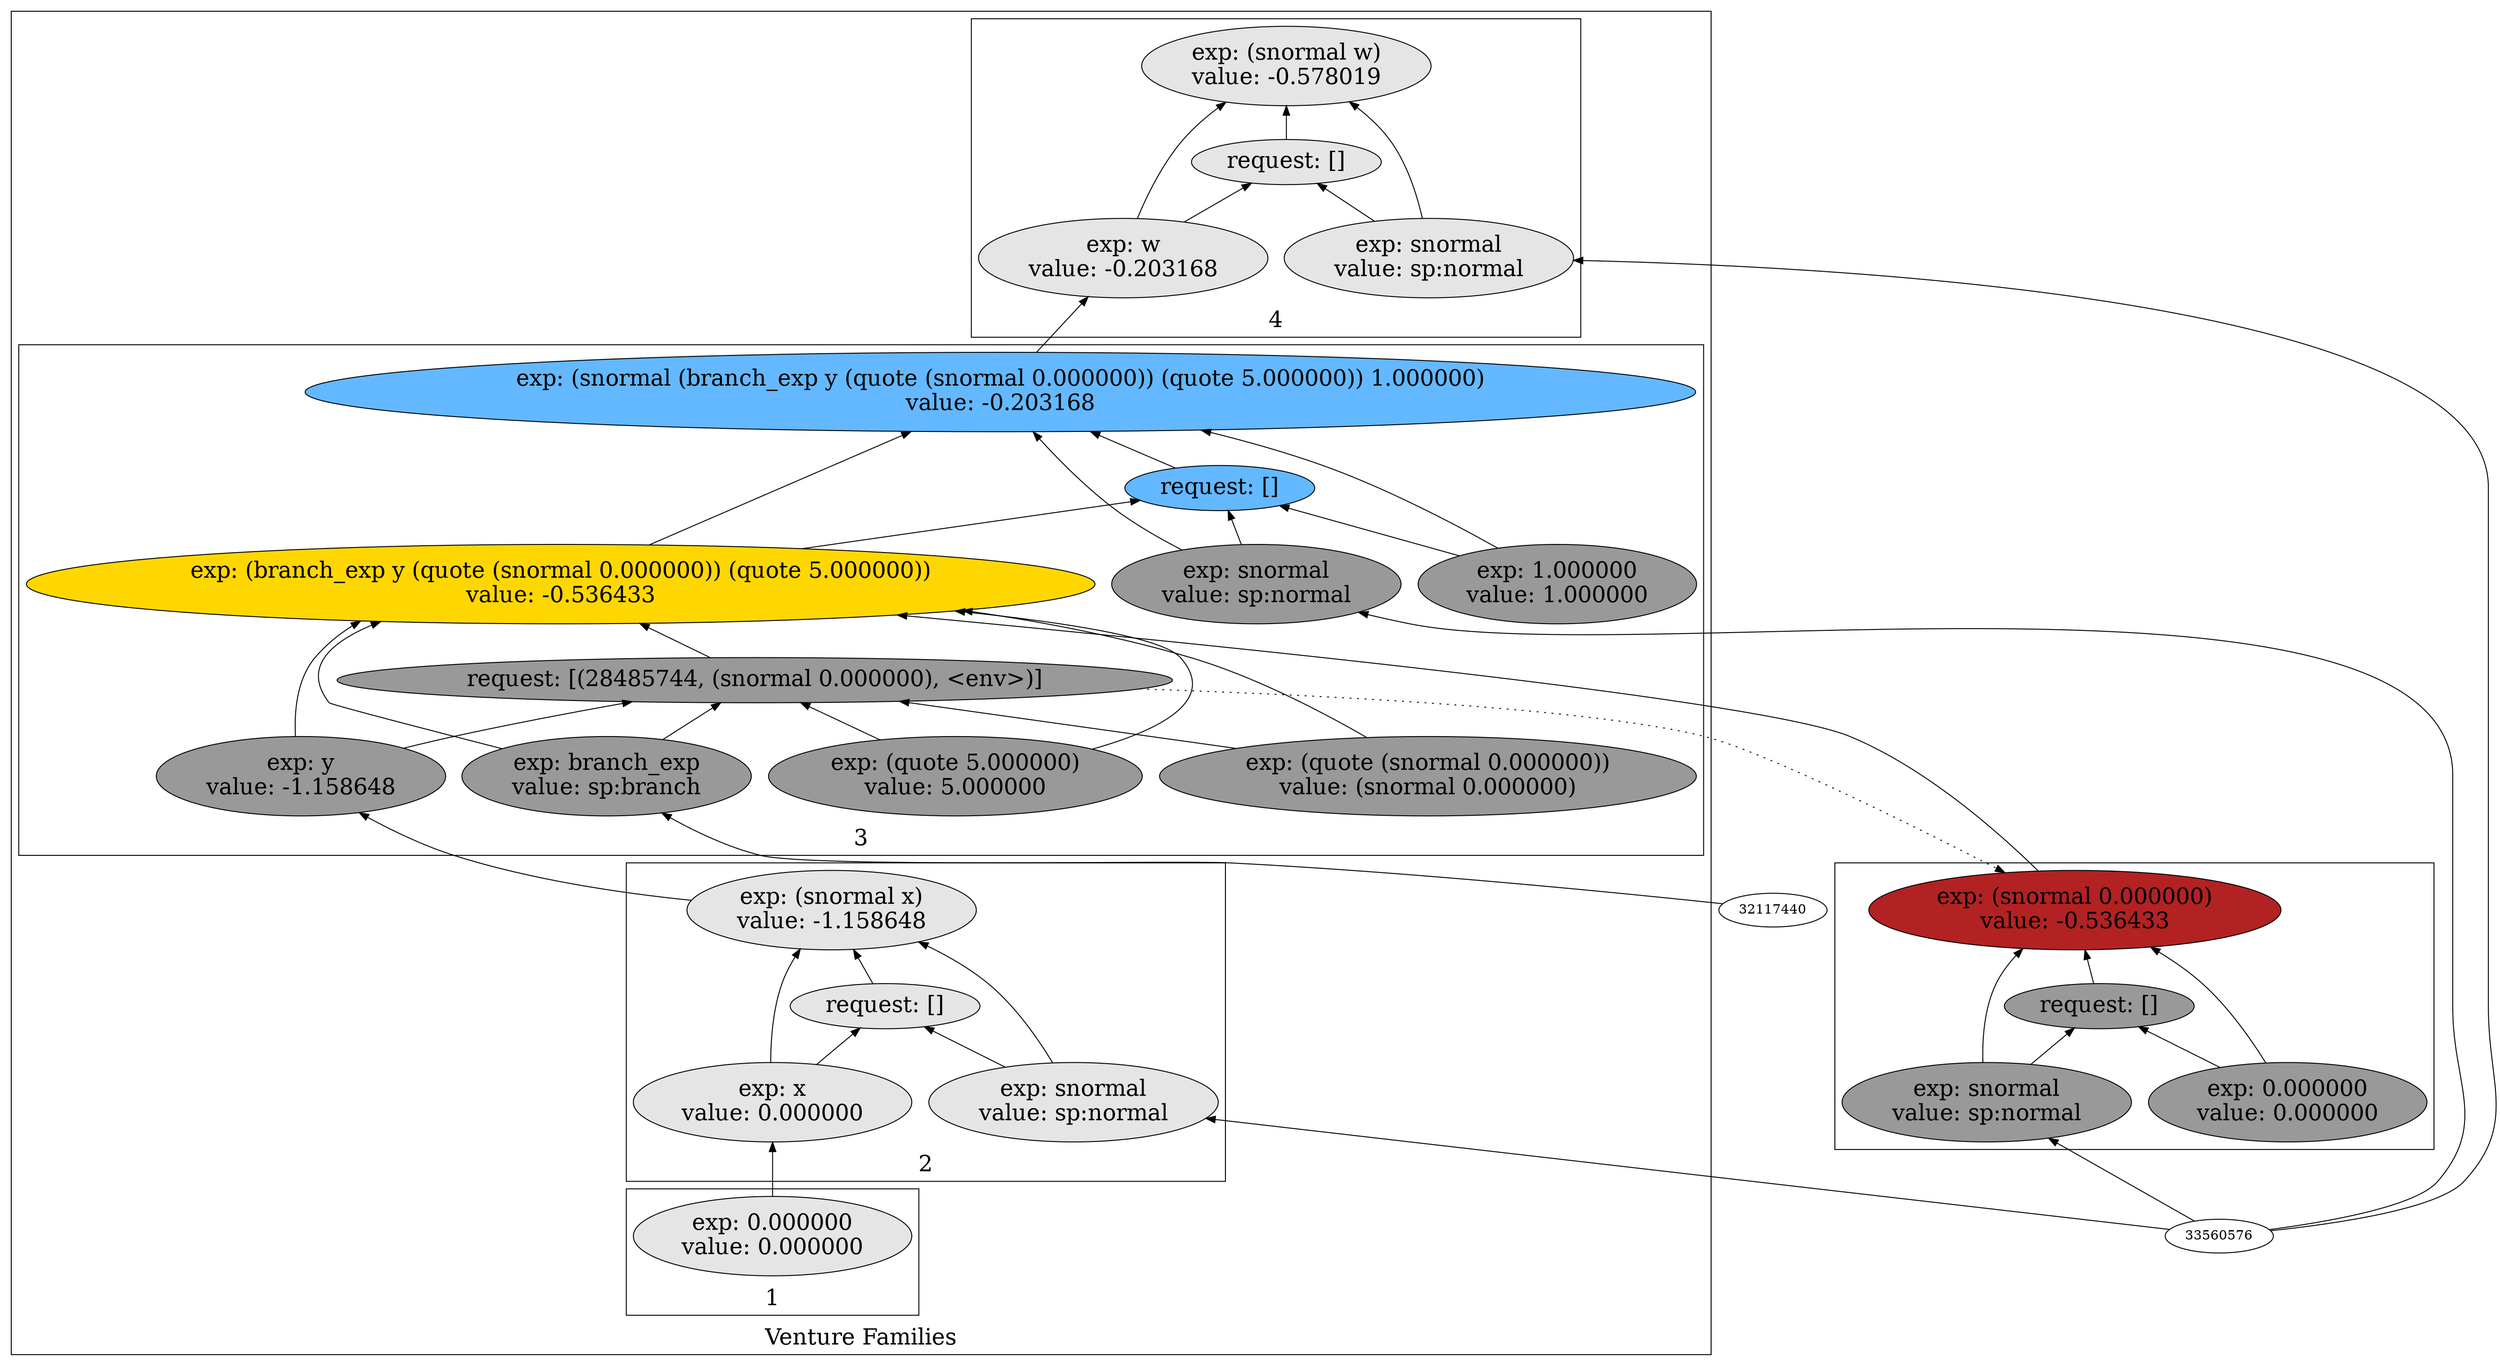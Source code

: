 digraph {
rankdir=BT
fontsize=24
subgraph cluster1 {
label="Venture Families"
subgraph cluster2 {
label="1"
"29359040"["fillcolor"="grey90" "fontsize"="24" "label"="exp: 0.000000\nvalue: 0.000000" "shape"="ellipse" "style"="filled" ]
}

subgraph cluster3 {
label="2"
"30136448"["fillcolor"="grey90" "fontsize"="24" "label"="exp: (snormal x)\nvalue: -1.158648" "shape"="ellipse" "style"="filled" ]
"30137280"["fillcolor"="grey90" "fontsize"="24" "label"="request: []" "shape"="ellipse" "style"="filled" ]
"31805840"["fillcolor"="grey90" "fontsize"="24" "label"="exp: snormal\nvalue: sp:normal" "shape"="ellipse" "style"="filled" ]
"25977504"["fillcolor"="grey90" "fontsize"="24" "label"="exp: x\nvalue: 0.000000" "shape"="ellipse" "style"="filled" ]
}

subgraph cluster4 {
label="3"
"26620336"["fillcolor"="steelblue1" "fontsize"="24" "label"="exp: (snormal (branch_exp y (quote (snormal 0.000000)) (quote 5.000000)) 1.000000)\nvalue: -0.203168" "shape"="ellipse" "style"="filled" ]
"29399760"["fillcolor"="steelblue1" "fontsize"="24" "label"="request: []" "shape"="ellipse" "style"="filled" ]
"26830576"["fillcolor"="grey60" "fontsize"="24" "label"="exp: snormal\nvalue: sp:normal" "shape"="ellipse" "style"="filled" ]
"26358576"["fillcolor"="gold" "fontsize"="24" "label"="exp: (branch_exp y (quote (snormal 0.000000)) (quote 5.000000))\nvalue: -0.536433" "shape"="ellipse" "style"="filled" ]
"28485744"["fillcolor"="grey60" "fontsize"="24" "label"="request: [(28485744, (snormal 0.000000), <env>)]" "shape"="ellipse" "style"="filled" ]
"27825008"["fillcolor"="grey60" "fontsize"="24" "label"="exp: branch_exp\nvalue: sp:branch" "shape"="ellipse" "style"="filled" ]
"26078976"["fillcolor"="grey60" "fontsize"="24" "label"="exp: y\nvalue: -1.158648" "shape"="ellipse" "style"="filled" ]
"25906208"["fillcolor"="grey60" "fontsize"="24" "label"="exp: (quote (snormal 0.000000))\nvalue: (snormal 0.000000)" "shape"="ellipse" "style"="filled" ]
"32104320"["fillcolor"="grey60" "fontsize"="24" "label"="exp: (quote 5.000000)\nvalue: 5.000000" "shape"="ellipse" "style"="filled" ]
"31197024"["fillcolor"="grey60" "fontsize"="24" "label"="exp: 1.000000\nvalue: 1.000000" "shape"="ellipse" "style"="filled" ]
}

subgraph cluster5 {
label="4"
"28401456"["fillcolor"="grey90" "fontsize"="24" "label"="exp: (snormal w)\nvalue: -0.578019" "shape"="ellipse" "style"="filled" ]
"32595744"["fillcolor"="grey90" "fontsize"="24" "label"="request: []" "shape"="ellipse" "style"="filled" ]
"24384944"["fillcolor"="grey90" "fontsize"="24" "label"="exp: snormal\nvalue: sp:normal" "shape"="ellipse" "style"="filled" ]
"23848704"["fillcolor"="grey90" "fontsize"="24" "label"="exp: w\nvalue: -0.203168" "shape"="ellipse" "style"="filled" ]
}

}

subgraph cluster6 {
label=""
"26820352"["fillcolor"="firebrick" "fontsize"="24" "label"="exp: (snormal 0.000000)\nvalue: -0.536433" "shape"="ellipse" "style"="filled" ]
"26343136"["fillcolor"="grey60" "fontsize"="24" "label"="request: []" "shape"="ellipse" "style"="filled" ]
"31366272"["fillcolor"="grey60" "fontsize"="24" "label"="exp: snormal\nvalue: sp:normal" "shape"="ellipse" "style"="filled" ]
"26832768"["fillcolor"="grey60" "fontsize"="24" "label"="exp: 0.000000\nvalue: 0.000000" "shape"="ellipse" "style"="filled" ]
}

"26830576" -> "26620336"["arrowhead"="normal" "color"="black" "constraint"="true" "style"="solid" ]
"26830576" -> "29399760"["arrowhead"="normal" "color"="black" "constraint"="true" "style"="solid" ]
"33560576" -> "26830576"["arrowhead"="normal" "color"="black" "constraint"="true" "style"="solid" ]
"26358576" -> "26620336"["arrowhead"="normal" "color"="black" "constraint"="true" "style"="solid" ]
"26358576" -> "29399760"["arrowhead"="normal" "color"="black" "constraint"="true" "style"="solid" ]
"27825008" -> "26358576"["arrowhead"="normal" "color"="black" "constraint"="true" "style"="solid" ]
"27825008" -> "28485744"["arrowhead"="normal" "color"="black" "constraint"="true" "style"="solid" ]
"32117440" -> "27825008"["arrowhead"="normal" "color"="black" "constraint"="true" "style"="solid" ]
"26078976" -> "26358576"["arrowhead"="normal" "color"="black" "constraint"="true" "style"="solid" ]
"26078976" -> "28485744"["arrowhead"="normal" "color"="black" "constraint"="true" "style"="solid" ]
"30136448" -> "26078976"["arrowhead"="normal" "color"="black" "constraint"="true" "style"="solid" ]
"25906208" -> "26358576"["arrowhead"="normal" "color"="black" "constraint"="true" "style"="solid" ]
"25906208" -> "28485744"["arrowhead"="normal" "color"="black" "constraint"="true" "style"="solid" ]
"32104320" -> "26358576"["arrowhead"="normal" "color"="black" "constraint"="true" "style"="solid" ]
"32104320" -> "28485744"["arrowhead"="normal" "color"="black" "constraint"="true" "style"="solid" ]
"28485744" -> "26358576"["arrowhead"="normal" "color"="black" "constraint"="true" "style"="solid" ]
"26820352" -> "26358576"["arrowhead"="normal" "color"="black" "constraint"="true" "style"="solid" ]
"28485744" -> "26820352"["arrowhead"="normal" "color"="black" "constraint"="false" "style"="dotted" ]
"31197024" -> "26620336"["arrowhead"="normal" "color"="black" "constraint"="true" "style"="solid" ]
"31197024" -> "29399760"["arrowhead"="normal" "color"="black" "constraint"="true" "style"="solid" ]
"29399760" -> "26620336"["arrowhead"="normal" "color"="black" "constraint"="true" "style"="solid" ]
"31366272" -> "26820352"["arrowhead"="normal" "color"="black" "constraint"="true" "style"="solid" ]
"31366272" -> "26343136"["arrowhead"="normal" "color"="black" "constraint"="true" "style"="solid" ]
"33560576" -> "31366272"["arrowhead"="normal" "color"="black" "constraint"="true" "style"="solid" ]
"26832768" -> "26820352"["arrowhead"="normal" "color"="black" "constraint"="true" "style"="solid" ]
"26832768" -> "26343136"["arrowhead"="normal" "color"="black" "constraint"="true" "style"="solid" ]
"26343136" -> "26820352"["arrowhead"="normal" "color"="black" "constraint"="true" "style"="solid" ]
"24384944" -> "28401456"["arrowhead"="normal" "color"="black" "constraint"="true" "style"="solid" ]
"24384944" -> "32595744"["arrowhead"="normal" "color"="black" "constraint"="true" "style"="solid" ]
"33560576" -> "24384944"["arrowhead"="normal" "color"="black" "constraint"="true" "style"="solid" ]
"23848704" -> "28401456"["arrowhead"="normal" "color"="black" "constraint"="true" "style"="solid" ]
"23848704" -> "32595744"["arrowhead"="normal" "color"="black" "constraint"="true" "style"="solid" ]
"26620336" -> "23848704"["arrowhead"="normal" "color"="black" "constraint"="true" "style"="solid" ]
"32595744" -> "28401456"["arrowhead"="normal" "color"="black" "constraint"="true" "style"="solid" ]
"31805840" -> "30136448"["arrowhead"="normal" "color"="black" "constraint"="true" "style"="solid" ]
"31805840" -> "30137280"["arrowhead"="normal" "color"="black" "constraint"="true" "style"="solid" ]
"33560576" -> "31805840"["arrowhead"="normal" "color"="black" "constraint"="true" "style"="solid" ]
"25977504" -> "30136448"["arrowhead"="normal" "color"="black" "constraint"="true" "style"="solid" ]
"25977504" -> "30137280"["arrowhead"="normal" "color"="black" "constraint"="true" "style"="solid" ]
"29359040" -> "25977504"["arrowhead"="normal" "color"="black" "constraint"="true" "style"="solid" ]
"30137280" -> "30136448"["arrowhead"="normal" "color"="black" "constraint"="true" "style"="solid" ]

}